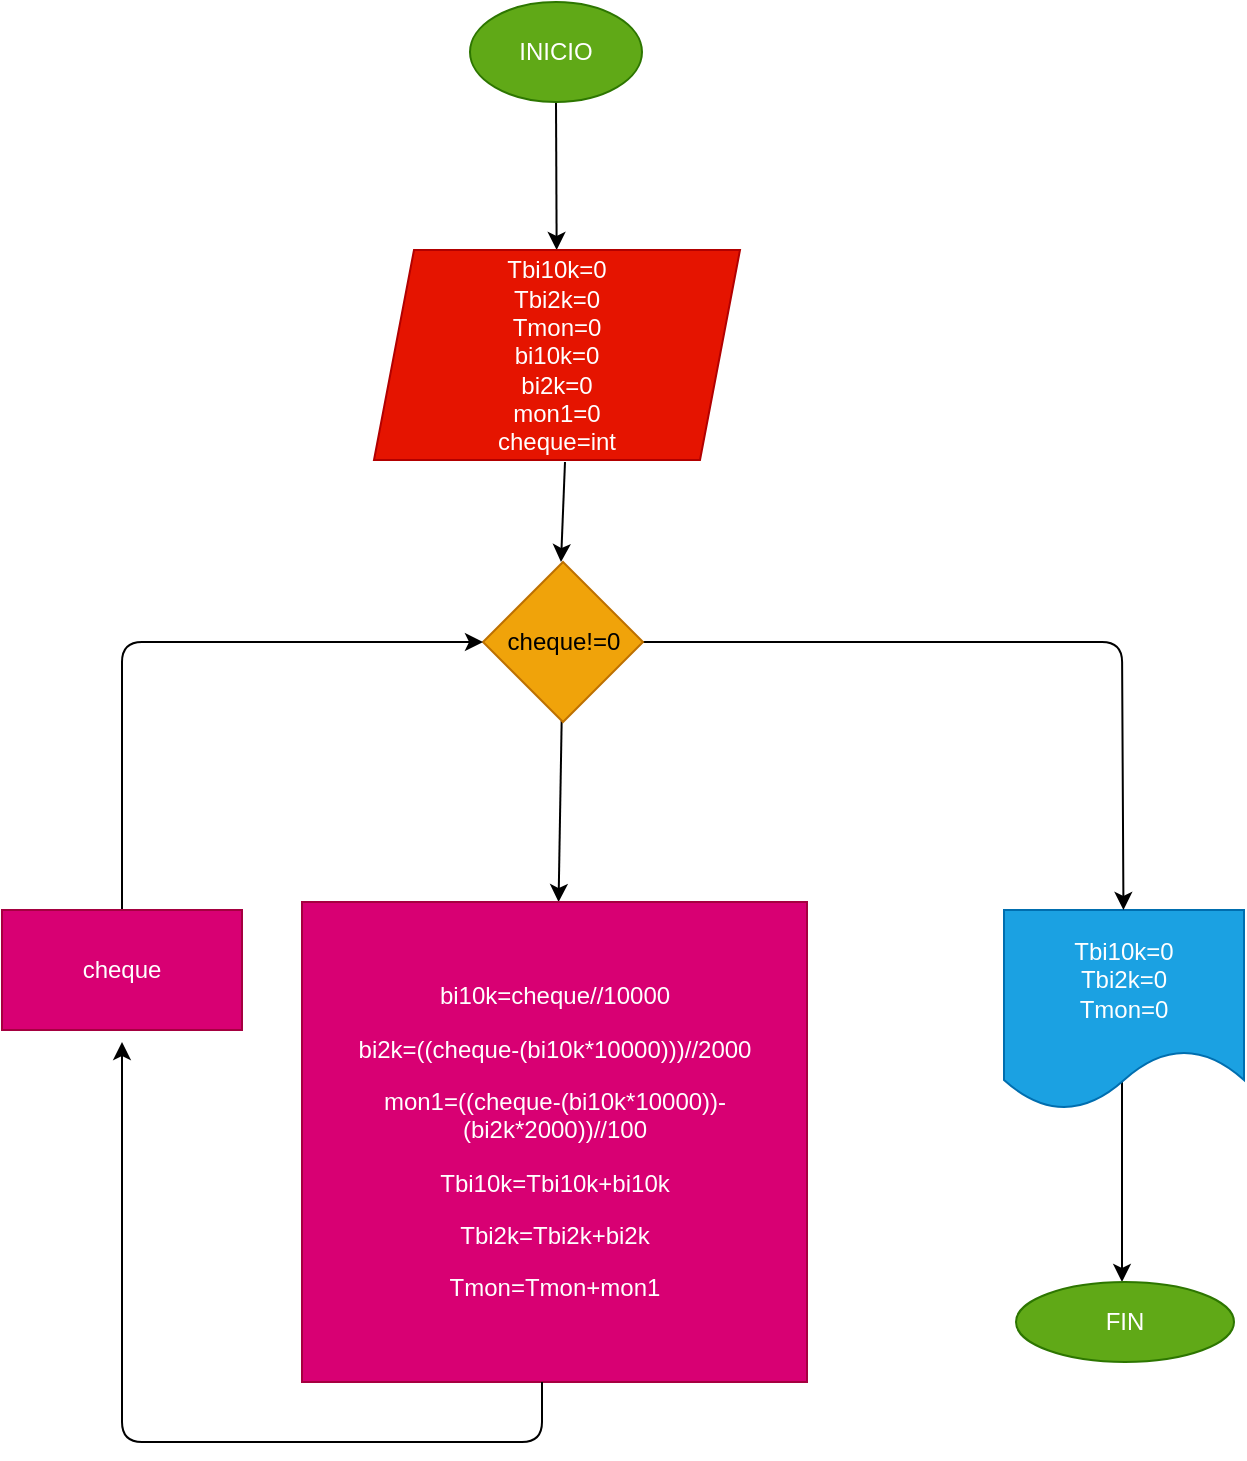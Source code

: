 <mxfile>
    <diagram id="nIzcQfjJBCHvTLqPQj_c" name="Página-1">
        <mxGraphModel dx="589" dy="404" grid="1" gridSize="10" guides="1" tooltips="1" connect="1" arrows="1" fold="1" page="1" pageScale="1" pageWidth="827" pageHeight="1169" math="0" shadow="0">
            <root>
                <mxCell id="0"/>
                <mxCell id="1" parent="0"/>
                <mxCell id="20" value="" style="edgeStyle=none;html=1;" edge="1" parent="1">
                    <mxGeometry relative="1" as="geometry">
                        <mxPoint x="680" y="540.0" as="sourcePoint"/>
                        <mxPoint x="680" y="640" as="targetPoint"/>
                    </mxGeometry>
                </mxCell>
                <mxCell id="11" value="&lt;span&gt;Tbi10k=0&lt;/span&gt;&lt;br&gt;&lt;span&gt;Tbi2k=0&lt;/span&gt;&lt;br&gt;&lt;span&gt;Tmon=0&lt;/span&gt;" style="shape=document;whiteSpace=wrap;html=1;boundedLbl=1;strokeColor=#006EAF;fillColor=#1ba1e2;fontColor=#ffffff;" vertex="1" parent="1">
                    <mxGeometry x="621" y="454" width="120" height="100" as="geometry"/>
                </mxCell>
                <mxCell id="6" value="" style="edgeStyle=none;html=1;" edge="1" parent="1" source="2" target="5">
                    <mxGeometry relative="1" as="geometry"/>
                </mxCell>
                <mxCell id="2" value="INICIO" style="ellipse;whiteSpace=wrap;html=1;fillColor=#60a917;fontColor=#ffffff;strokeColor=#2D7600;" vertex="1" parent="1">
                    <mxGeometry x="354" width="86" height="50" as="geometry"/>
                </mxCell>
                <mxCell id="7" style="edgeStyle=none;html=1;entryX=0.5;entryY=0;entryDx=0;entryDy=0;" edge="1" parent="1">
                    <mxGeometry relative="1" as="geometry">
                        <mxPoint x="399.5" y="280" as="targetPoint"/>
                        <mxPoint x="401.5" y="230" as="sourcePoint"/>
                    </mxGeometry>
                </mxCell>
                <mxCell id="5" value="Tbi10k=0&lt;br&gt;Tbi2k=0&lt;br&gt;Tmon=0&lt;br&gt;bi10k=0&lt;br&gt;bi2k=0&lt;br&gt;mon1=0&lt;br&gt;cheque=int" style="shape=parallelogram;perimeter=parallelogramPerimeter;whiteSpace=wrap;html=1;fixedSize=1;fillColor=#e51400;fontColor=#ffffff;strokeColor=#B20000;" vertex="1" parent="1">
                    <mxGeometry x="306" y="124" width="183" height="105" as="geometry"/>
                </mxCell>
                <mxCell id="12" value="" style="edgeStyle=none;html=1;" edge="1" parent="1" source="9" target="11">
                    <mxGeometry relative="1" as="geometry">
                        <Array as="points">
                            <mxPoint x="680" y="320"/>
                        </Array>
                    </mxGeometry>
                </mxCell>
                <mxCell id="14" value="" style="edgeStyle=none;html=1;" edge="1" parent="1" source="9" target="13">
                    <mxGeometry relative="1" as="geometry"/>
                </mxCell>
                <mxCell id="9" value="cheque!=0" style="rhombus;whiteSpace=wrap;html=1;fillColor=#f0a30a;fontColor=#000000;strokeColor=#BD7000;" vertex="1" parent="1">
                    <mxGeometry x="360.5" y="280" width="80" height="80" as="geometry"/>
                </mxCell>
                <mxCell id="13" value="&lt;p class=&quot;selectable-text copyable-text&quot;&gt;&lt;span class=&quot;selectable-text copyable-text&quot;&gt;bi10k=cheque//10000&lt;/span&gt;&lt;/p&gt;&lt;p class=&quot;selectable-text copyable-text&quot;&gt;&lt;span class=&quot;selectable-text copyable-text&quot;&gt;   bi2k=((cheque-(bi10k*10000)))//2000&lt;/span&gt;&lt;/p&gt;&lt;p class=&quot;selectable-text copyable-text&quot;&gt;&lt;span class=&quot;selectable-text copyable-text&quot;&gt;   mon1=((cheque-(bi10k*10000))-(bi2k*2000))//100&lt;/span&gt;&lt;/p&gt;&lt;p class=&quot;selectable-text copyable-text&quot;&gt;&lt;span class=&quot;selectable-text copyable-text&quot;&gt;   Tbi10k=Tbi10k+bi10k&lt;/span&gt;&lt;/p&gt;&lt;p class=&quot;selectable-text copyable-text&quot;&gt;&lt;span class=&quot;selectable-text copyable-text&quot;&gt;   Tbi2k=Tbi2k+bi2k &lt;/span&gt;&lt;/p&gt;&lt;p class=&quot;selectable-text copyable-text&quot;&gt;&lt;span class=&quot;selectable-text copyable-text&quot;&gt;   Tmon=Tmon+mon1&lt;/span&gt;&lt;/p&gt;" style="whiteSpace=wrap;html=1;fillColor=#d80073;fontColor=#ffffff;strokeColor=#A50040;" vertex="1" parent="1">
                    <mxGeometry x="270" y="450" width="252.5" height="240" as="geometry"/>
                </mxCell>
                <mxCell id="16" value="" style="endArrow=classic;html=1;" edge="1" parent="1">
                    <mxGeometry width="50" height="50" relative="1" as="geometry">
                        <mxPoint x="390" y="690" as="sourcePoint"/>
                        <mxPoint x="180" y="520" as="targetPoint"/>
                        <Array as="points">
                            <mxPoint x="390" y="720"/>
                            <mxPoint x="180" y="720"/>
                        </Array>
                    </mxGeometry>
                </mxCell>
                <mxCell id="18" style="edgeStyle=none;html=1;entryX=0;entryY=0.5;entryDx=0;entryDy=0;" edge="1" parent="1" source="17" target="9">
                    <mxGeometry relative="1" as="geometry">
                        <Array as="points">
                            <mxPoint x="180" y="320"/>
                        </Array>
                    </mxGeometry>
                </mxCell>
                <mxCell id="17" value="cheque" style="rounded=0;whiteSpace=wrap;html=1;fillColor=#d80073;fontColor=#ffffff;strokeColor=#A50040;" vertex="1" parent="1">
                    <mxGeometry x="120" y="454" width="120" height="60" as="geometry"/>
                </mxCell>
                <mxCell id="19" value="FIN" style="ellipse;whiteSpace=wrap;html=1;fillColor=#60a917;strokeColor=#2D7600;fontColor=#ffffff;" vertex="1" parent="1">
                    <mxGeometry x="627" y="640" width="109" height="40" as="geometry"/>
                </mxCell>
            </root>
        </mxGraphModel>
    </diagram>
</mxfile>